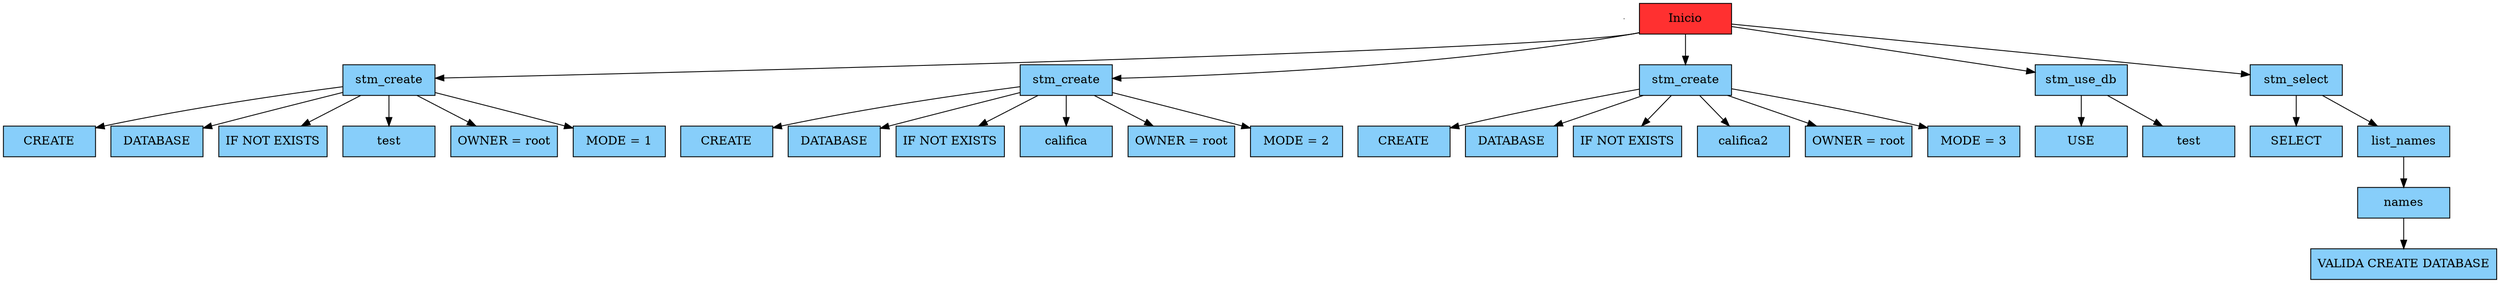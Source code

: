 digraph Matrix { graph [dpi=300]; 
 node [shape=box] e0[ shape = point, width = 0 ];
 inicio[label = "Inicio" width = 1.5 style = filled, fillcolor = firebrick1];  inicio -> {A4,A11,A18,A22,A28}
A28[label = "stm_select" width = 1.5 style = filled, fillcolor = lightskyblue]; 
A28 ->{A29,A27}
A29[label = "SELECT" width = 1.5 style = filled, fillcolor = lightskyblue];
A27[label = "list_names" width = 1.5 style = filled, fillcolor = lightskyblue]; 
A27 ->{A26}
A26[label = "names" width = 1.5 style = filled, fillcolor = lightskyblue]; 
A26 ->{A25}
A25[label = "VALIDA CREATE DATABASE" width = 1.5 style = filled, fillcolor = lightskyblue]; 
A22[label = "stm_use_db" width = 1.5 style = filled, fillcolor = lightskyblue]; 
A22 ->{A23,A24}
A23[label = "USE" width = 1.5 style = filled, fillcolor = lightskyblue];
A24[label = "test" width = 1.5 style = filled, fillcolor = lightskyblue];
A18[label = "stm_create" width = 1.5 style = filled, fillcolor = lightskyblue]; 
A18 ->{A19,A20,A15,A21,A16,A17}
A19[label = "CREATE" width = 1.5 style = filled, fillcolor = lightskyblue];
A20[label = "DATABASE" width = 1.5 style = filled, fillcolor = lightskyblue];
A21[label = "califica2" width = 1.5 style = filled, fillcolor = lightskyblue];
A17[label = "MODE = 3" width = 1.5 style = filled, fillcolor = lightskyblue]; 
A16[label = "OWNER = root" width = 1.5 style = filled, fillcolor = lightskyblue]; 
A15[label = "IF NOT EXISTS" width = 1.5 style = filled, fillcolor = lightskyblue]; 
A11[label = "stm_create" width = 1.5 style = filled, fillcolor = lightskyblue]; 
A11 ->{A12,A13,A8,A14,A9,A10}
A12[label = "CREATE" width = 1.5 style = filled, fillcolor = lightskyblue];
A13[label = "DATABASE" width = 1.5 style = filled, fillcolor = lightskyblue];
A14[label = "califica" width = 1.5 style = filled, fillcolor = lightskyblue];
A10[label = "MODE = 2" width = 1.5 style = filled, fillcolor = lightskyblue]; 
A9[label = "OWNER = root" width = 1.5 style = filled, fillcolor = lightskyblue]; 
A8[label = "IF NOT EXISTS" width = 1.5 style = filled, fillcolor = lightskyblue]; 
A4[label = "stm_create" width = 1.5 style = filled, fillcolor = lightskyblue]; 
A4 ->{A5,A6,A1,A7,A2,A3}
A5[label = "CREATE" width = 1.5 style = filled, fillcolor = lightskyblue];
A6[label = "DATABASE" width = 1.5 style = filled, fillcolor = lightskyblue];
A7[label = "test" width = 1.5 style = filled, fillcolor = lightskyblue];
A3[label = "MODE = 1" width = 1.5 style = filled, fillcolor = lightskyblue]; 
A2[label = "OWNER = root" width = 1.5 style = filled, fillcolor = lightskyblue]; 
A1[label = "IF NOT EXISTS" width = 1.5 style = filled, fillcolor = lightskyblue]; 

}